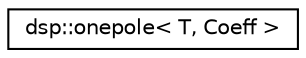 digraph "Graphical Class Hierarchy"
{
  edge [fontname="Helvetica",fontsize="10",labelfontname="Helvetica",labelfontsize="10"];
  node [fontname="Helvetica",fontsize="10",shape=record];
  rankdir="LR";
  Node1 [label="dsp::onepole\< T, Coeff \>",height=0.2,width=0.4,color="black", fillcolor="white", style="filled",URL="$classdsp_1_1onepole.html"];
}
